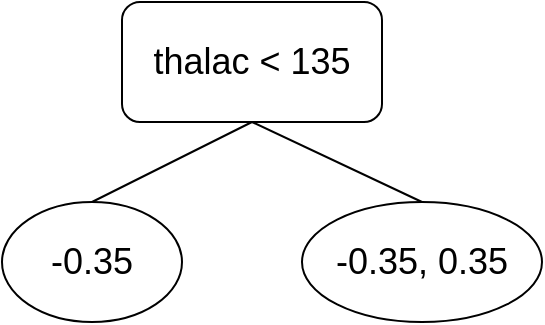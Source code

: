 <mxfile version="14.5.8" type="device"><diagram id="NPUwOFXhiP40-eIxyE2l" name="Page-1"><mxGraphModel dx="941" dy="526" grid="1" gridSize="10" guides="1" tooltips="1" connect="1" arrows="1" fold="1" page="1" pageScale="1" pageWidth="850" pageHeight="1100" math="0" shadow="0"><root><mxCell id="0"/><mxCell id="1" parent="0"/><mxCell id="V1GcMIA_sQajx2npOcgE-1" value="&lt;font style=&quot;font-size: 18px&quot;&gt;thalac &amp;lt; 135&lt;/font&gt;" style="rounded=1;whiteSpace=wrap;html=1;" vertex="1" parent="1"><mxGeometry x="310" y="260" width="130" height="60" as="geometry"/></mxCell><mxCell id="V1GcMIA_sQajx2npOcgE-2" value="&lt;font style=&quot;font-size: 18px&quot;&gt;-0.35&lt;/font&gt;" style="ellipse;whiteSpace=wrap;html=1;" vertex="1" parent="1"><mxGeometry x="250" y="360" width="90" height="60" as="geometry"/></mxCell><mxCell id="V1GcMIA_sQajx2npOcgE-3" value="&lt;font style=&quot;font-size: 18px&quot;&gt;-0.35, 0.35&lt;/font&gt;" style="ellipse;whiteSpace=wrap;html=1;" vertex="1" parent="1"><mxGeometry x="400" y="360" width="120" height="60" as="geometry"/></mxCell><mxCell id="V1GcMIA_sQajx2npOcgE-4" value="" style="endArrow=none;html=1;exitX=0.5;exitY=0;exitDx=0;exitDy=0;entryX=0.5;entryY=1;entryDx=0;entryDy=0;" edge="1" parent="1" source="V1GcMIA_sQajx2npOcgE-2" target="V1GcMIA_sQajx2npOcgE-1"><mxGeometry width="50" height="50" relative="1" as="geometry"><mxPoint x="560" y="390" as="sourcePoint"/><mxPoint x="610" y="340" as="targetPoint"/></mxGeometry></mxCell><mxCell id="V1GcMIA_sQajx2npOcgE-5" value="" style="endArrow=none;html=1;exitX=0.5;exitY=1;exitDx=0;exitDy=0;entryX=0.5;entryY=0;entryDx=0;entryDy=0;" edge="1" parent="1" source="V1GcMIA_sQajx2npOcgE-1" target="V1GcMIA_sQajx2npOcgE-3"><mxGeometry width="50" height="50" relative="1" as="geometry"><mxPoint x="530" y="370" as="sourcePoint"/><mxPoint x="580" y="320" as="targetPoint"/></mxGeometry></mxCell></root></mxGraphModel></diagram></mxfile>